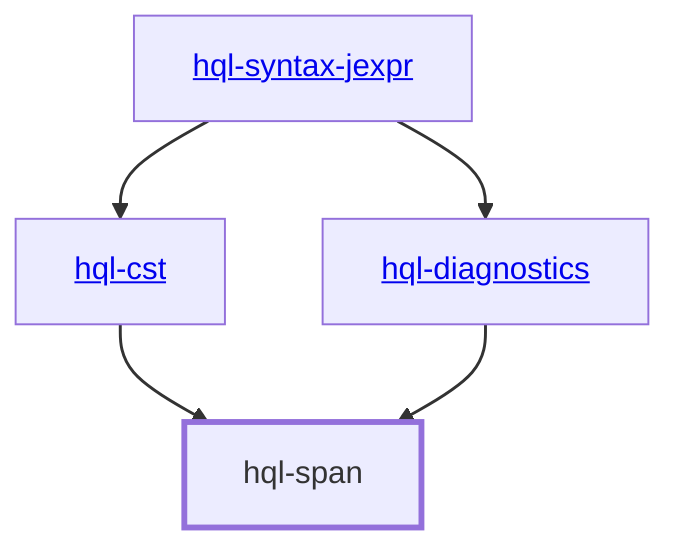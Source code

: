 graph TD
    %% Configure the diagram
    linkStyle default stroke-width:1.5px
    classDef default stroke-width:1px
    classDef root stroke-width:3px
    classDef dev stroke-width:1px
    classDef build stroke-width:1px
    %% Legend
    %% --> : Normal dependency
    %% -.-> : Dev dependency
    %% ---> : Build dependency
    0[hql-span]
    class 0 root
    1[<a href="../hql_cst/index.html">hql-cst</a>]
    2[<a href="../hql_diagnostics/index.html">hql-diagnostics</a>]
    3[<a href="../hql_syntax_jexpr/index.html">hql-syntax-jexpr</a>]
    1 --> 0
    2 --> 0
    3 --> 1
    3 --> 2